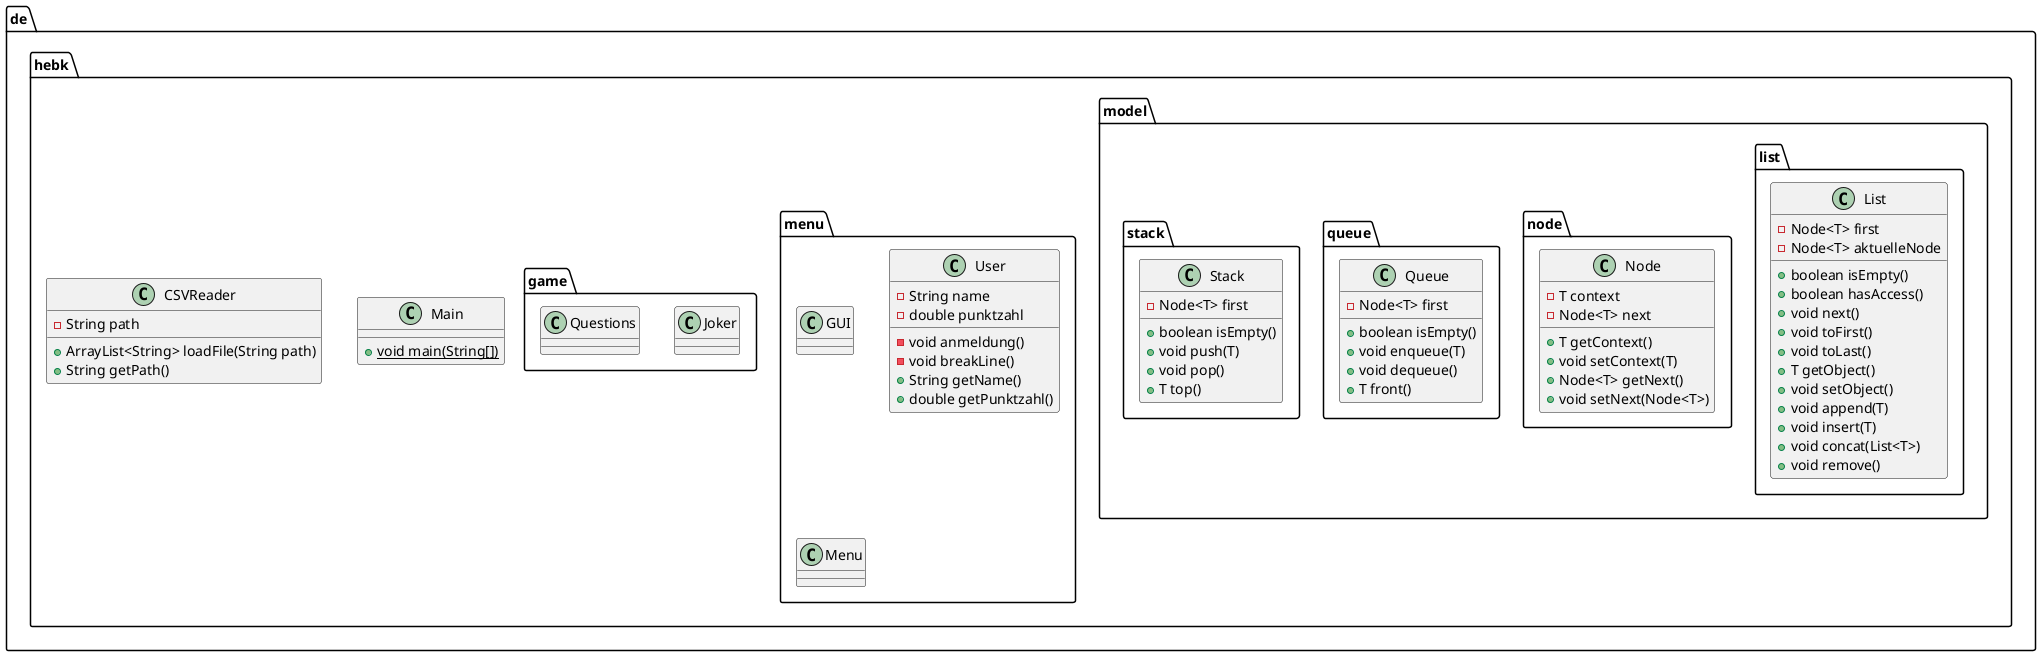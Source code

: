 @startuml
'https://plantuml.com/class-diagram
/'
abstract class AbstractList
abstract AbstractCollection
interface List
interface Collection

List <|-- AbstractList
Collection <|-- AbstractCollection

Collection <|- List
AbstractCollection <|- AbstractList
AbstractList <|-- ArrayList

class ArrayList {
Object[] elementData
size()
}

enum TimeUnit {
DAYS
HOURS
MINUTES
}
'/

class de.hebk.model.list.List {
- Node<T> first
- Node<T> aktuelleNode
+ boolean isEmpty()
+ boolean hasAccess()
+ void next()
+ void toFirst()
+ void toLast()
+ T getObject()
+ void setObject()
+ void append(T)
+ void insert(T)
+ void concat(List<T>)
+ void remove()
}

class de.hebk.model.node.Node {
- T context
- Node<T> next
+ T getContext()
+ void setContext(T)
+ Node<T> getNext()
+ void setNext(Node<T>)
}

class de.hebk.model.queue.Queue {
- Node<T> first
+ boolean isEmpty()
+ void enqueue(T)
+ void dequeue()
+ T front()
}
class de.hebk.model.stack.Stack {
- Node<T> first
+ boolean isEmpty()
+ void push(T)
+ void pop()
+ T top()
}
class de.hebk.Main {
+ {static} void main(String[])
}

class de.hebk.menu.GUI{

}

class de.hebk.game.Joker{

}

class de.hebk.game.Questions{

}

class de.hebk.menu.User{
- String name
- double punktzahl
- void anmeldung()
- void breakLine()
+ String getName()
+ double getPunktzahl()
}

class de.hebk.CSVReader{
- String path
+ ArrayList<String> loadFile(String path)
+ String getPath()
}

class de.hebk.menu.Menu{

}

@enduml